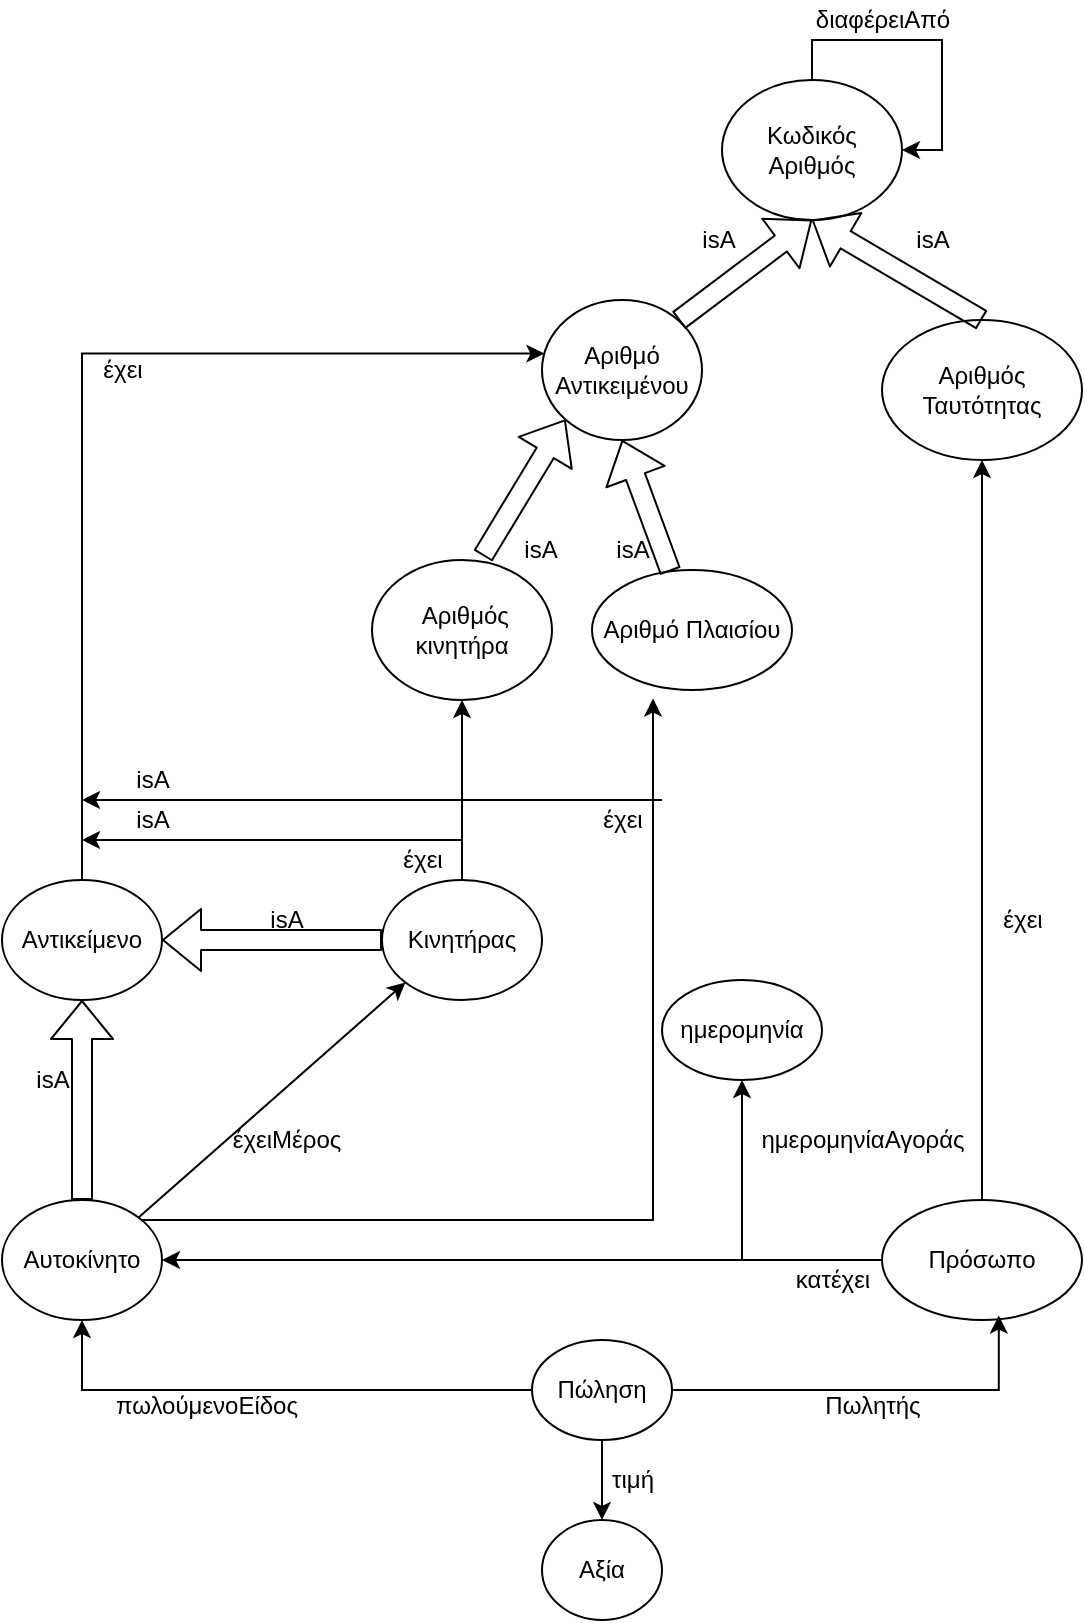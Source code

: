 <mxfile type="device" version="12.9.3"><diagram id="-pXXNhAbIfheRYnaEQa2" name="Page-1"><mxGraphModel shadow="0" math="0" pageHeight="1169" pageWidth="827" pageScale="1" page="1" fold="1" arrows="1" connect="1" tooltips="1" guides="1" gridSize="10" dy="1847" dx="1221" grid="1"><root><mxCell id="0"/><mxCell id="1" parent="0"/><mxCell id="EBYa-mNf4nQUu4K-708X-16" style="edgeStyle=orthogonalEdgeStyle;rounded=0;orthogonalLoop=1;jettySize=auto;html=1;exitX=0.5;exitY=0;exitDx=0;exitDy=0;entryX=0.015;entryY=0.383;entryDx=0;entryDy=0;entryPerimeter=0;" target="EBYa-mNf4nQUu4K-708X-8" parent="1" source="XkjM1sdVNeYfPSLso2oD-1" edge="1"><mxGeometry as="geometry" relative="1"><Array as="points"><mxPoint y="-223" x="110"/></Array></mxGeometry></mxCell><mxCell id="XkjM1sdVNeYfPSLso2oD-1" style="ellipse;whiteSpace=wrap;html=1;" value="Αντικείμενο" parent="1" vertex="1"><mxGeometry width="80" as="geometry" y="40" x="70" height="60"/></mxCell><mxCell id="EBYa-mNf4nQUu4K-708X-5" style="edgeStyle=orthogonalEdgeStyle;rounded=0;orthogonalLoop=1;jettySize=auto;html=1;entryX=0.305;entryY=1.071;entryDx=0;entryDy=0;entryPerimeter=0;" target="XkjM1sdVNeYfPSLso2oD-10" parent="1" source="XkjM1sdVNeYfPSLso2oD-2" edge="1"><mxGeometry as="geometry" relative="1"><mxPoint as="targetPoint" y="-20" x="400"/><Array as="points"><mxPoint y="210" x="395"/></Array></mxGeometry></mxCell><mxCell id="XkjM1sdVNeYfPSLso2oD-2" style="ellipse;whiteSpace=wrap;html=1;" value="Αυτοκίνητο" parent="1" vertex="1"><mxGeometry width="80" as="geometry" y="200" x="70" height="60"/></mxCell><mxCell id="XkjM1sdVNeYfPSLso2oD-3" style="ellipse;whiteSpace=wrap;html=1;" value="Κινητήρας" parent="1" vertex="1"><mxGeometry width="80" as="geometry" y="40" x="260" height="60"/></mxCell><mxCell id="XkjM1sdVNeYfPSLso2oD-4" style="shape=flexArrow;endArrow=classic;html=1;exitX=0.5;exitY=0;exitDx=0;exitDy=0;" target="XkjM1sdVNeYfPSLso2oD-1" value="" parent="1" source="XkjM1sdVNeYfPSLso2oD-2" edge="1"><mxGeometry width="50" as="geometry" height="50" relative="1"><mxPoint as="sourcePoint" y="158" x="110"/><mxPoint as="targetPoint" y="270" x="440"/></mxGeometry></mxCell><mxCell id="XkjM1sdVNeYfPSLso2oD-5" style="shape=flexArrow;endArrow=classic;html=1;exitX=0;exitY=0.5;exitDx=0;exitDy=0;entryX=1;entryY=0.5;entryDx=0;entryDy=0;" target="XkjM1sdVNeYfPSLso2oD-1" value="" parent="1" source="XkjM1sdVNeYfPSLso2oD-3" edge="1"><mxGeometry width="50" as="geometry" height="50" relative="1"><mxPoint as="sourcePoint" y="170" x="120"/><mxPoint as="targetPoint" y="110" x="120"/></mxGeometry></mxCell><mxCell id="XkjM1sdVNeYfPSLso2oD-6" style="text;html=1;align=center;verticalAlign=middle;resizable=0;points=[];autosize=1;" value="isA" parent="1" vertex="1"><mxGeometry width="30" as="geometry" y="50" x="197" height="20"/></mxCell><mxCell id="XkjM1sdVNeYfPSLso2oD-7" style="text;html=1;align=center;verticalAlign=middle;resizable=0;points=[];autosize=1;" value="isA" parent="1" vertex="1"><mxGeometry width="30" as="geometry" y="130" x="80" height="20"/></mxCell><mxCell id="XkjM1sdVNeYfPSLso2oD-8" style="endArrow=classic;html=1;exitX=1;exitY=0;exitDx=0;exitDy=0;entryX=0;entryY=1;entryDx=0;entryDy=0;" target="XkjM1sdVNeYfPSLso2oD-3" value="" parent="1" source="XkjM1sdVNeYfPSLso2oD-2" edge="1"><mxGeometry width="50" as="geometry" height="50" relative="1"><mxPoint as="sourcePoint" y="320" x="390"/><mxPoint as="targetPoint" y="270" x="440"/></mxGeometry></mxCell><mxCell id="XkjM1sdVNeYfPSLso2oD-9" style="text;html=1;align=center;verticalAlign=middle;resizable=0;points=[];autosize=1;" value="έχειΜέρος" parent="1" vertex="1"><mxGeometry width="70" as="geometry" y="160" x="177" height="20"/></mxCell><mxCell id="XkjM1sdVNeYfPSLso2oD-10" style="ellipse;whiteSpace=wrap;html=1;" value="Αριθμό Πλαισίου" parent="1" vertex="1"><mxGeometry width="100" as="geometry" y="-115" x="365" height="60"/></mxCell><mxCell id="XkjM1sdVNeYfPSLso2oD-15" style="ellipse;whiteSpace=wrap;html=1;" value="Πρόσωπο" parent="1" vertex="1"><mxGeometry width="100" as="geometry" y="200" x="510" height="60"/></mxCell><mxCell id="XkjM1sdVNeYfPSLso2oD-18" style="endArrow=classic;html=1;exitX=0.5;exitY=0;exitDx=0;exitDy=0;entryX=0.5;entryY=1;entryDx=0;entryDy=0;" target="EBYa-mNf4nQUu4K-708X-7" value="" parent="1" source="XkjM1sdVNeYfPSLso2oD-15" edge="1"><mxGeometry width="50" as="geometry" height="50" relative="1"><mxPoint as="sourcePoint" y="320" x="390"/><mxPoint as="targetPoint" y="-40" x="580"/></mxGeometry></mxCell><mxCell id="XkjM1sdVNeYfPSLso2oD-20" style="ellipse;whiteSpace=wrap;html=1;" value="ημερομηνία" parent="1" vertex="1"><mxGeometry width="80" as="geometry" y="90" x="400" height="50"/></mxCell><mxCell id="XkjM1sdVNeYfPSLso2oD-29" style="ellipse;whiteSpace=wrap;html=1;" value="Αξία" parent="1" vertex="1"><mxGeometry width="60" as="geometry" y="360" x="340" height="50"/></mxCell><mxCell id="XkjM1sdVNeYfPSLso2oD-32" style="endArrow=classic;html=1;exitX=0;exitY=0.5;exitDx=0;exitDy=0;entryX=1;entryY=0.5;entryDx=0;entryDy=0;" target="XkjM1sdVNeYfPSLso2oD-2" value="" parent="1" source="XkjM1sdVNeYfPSLso2oD-15" edge="1"><mxGeometry width="50" as="geometry" height="50" relative="1"><mxPoint as="sourcePoint" y="320" x="390"/><mxPoint as="targetPoint" y="230" x="474"/></mxGeometry></mxCell><mxCell id="XkjM1sdVNeYfPSLso2oD-34" style="text;html=1;align=center;verticalAlign=middle;resizable=0;points=[];autosize=1;" value="κατέχει" parent="1" vertex="1"><mxGeometry width="50" as="geometry" y="230" x="460" height="20"/></mxCell><mxCell id="XkjM1sdVNeYfPSLso2oD-38" style="endArrow=classic;html=1;entryX=0.5;entryY=1;entryDx=0;entryDy=0;" target="XkjM1sdVNeYfPSLso2oD-20" value="" parent="1" edge="1"><mxGeometry width="50" as="geometry" height="50" relative="1"><mxPoint as="sourcePoint" y="230" x="440"/><mxPoint as="targetPoint" y="270" x="440"/></mxGeometry></mxCell><mxCell id="XkjM1sdVNeYfPSLso2oD-39" style="text;html=1;align=center;verticalAlign=middle;resizable=0;points=[];autosize=1;" value="ημερομηνίαΑγοράς" parent="1" vertex="1"><mxGeometry width="120" as="geometry" y="160" x="440" height="20"/></mxCell><mxCell id="XkjM1sdVNeYfPSLso2oD-42" style="endArrow=classic;html=1;entryX=0.5;entryY=0;entryDx=0;entryDy=0;exitX=0.5;exitY=1;exitDx=0;exitDy=0;" target="XkjM1sdVNeYfPSLso2oD-29" value="" parent="1" source="EBYa-mNf4nQUu4K-708X-22" edge="1"><mxGeometry width="50" as="geometry" height="50" relative="1"><mxPoint as="sourcePoint" y="370" x="500"/><mxPoint as="targetPoint" y="270" x="440"/></mxGeometry></mxCell><mxCell id="XkjM1sdVNeYfPSLso2oD-43" style="text;html=1;align=center;verticalAlign=middle;resizable=0;points=[];autosize=1;" value="τιμή" parent="1" vertex="1"><mxGeometry width="40" as="geometry" y="330" x="365" height="20"/></mxCell><mxCell id="EBYa-mNf4nQUu4K-708X-1" style="ellipse;whiteSpace=wrap;html=1;" value="&amp;nbsp;Αριθμός&lt;br&gt;κινητήρα" parent="1" vertex="1"><mxGeometry width="90" as="geometry" y="-120" x="255" height="70"/></mxCell><mxCell id="EBYa-mNf4nQUu4K-708X-2" style="endArrow=classic;html=1;exitX=0.5;exitY=0;exitDx=0;exitDy=0;entryX=0.5;entryY=1;entryDx=0;entryDy=0;" target="EBYa-mNf4nQUu4K-708X-1" value="" parent="1" source="XkjM1sdVNeYfPSLso2oD-3" edge="1"><mxGeometry width="50" as="geometry" height="50" relative="1"><mxPoint as="sourcePoint" y="130" x="390"/><mxPoint as="targetPoint" y="80" x="440"/></mxGeometry></mxCell><mxCell id="EBYa-mNf4nQUu4K-708X-3" style="text;html=1;align=center;verticalAlign=middle;resizable=0;points=[];autosize=1;" value="έχει" parent="1" vertex="1"><mxGeometry width="40" as="geometry" y="20" x="260" height="20"/></mxCell><mxCell id="EBYa-mNf4nQUu4K-708X-4" style="text;html=1;align=center;verticalAlign=middle;resizable=0;points=[];autosize=1;" value="έχει" parent="1" vertex="1"><mxGeometry width="40" as="geometry" x="360" height="20"/></mxCell><mxCell id="EBYa-mNf4nQUu4K-708X-6" style="text;html=1;align=center;verticalAlign=middle;resizable=0;points=[];autosize=1;" value="έχει" parent="1" vertex="1"><mxGeometry width="40" as="geometry" y="50" x="560" height="20"/></mxCell><mxCell id="EBYa-mNf4nQUu4K-708X-7" style="ellipse;whiteSpace=wrap;html=1;" value="&lt;span style=&quot;display: inline ; float: none ; background-color: rgb(255 , 255 , 255) ; color: rgb(0 , 0 , 0) ; font-family: &amp;#34;helvetica&amp;#34; ; font-size: 12px ; font-style: normal ; font-variant: normal ; font-weight: normal ; letter-spacing: normal ; line-height: 1.2 ; overflow-wrap: normal ; text-align: center ; text-decoration: none ; text-indent: 0px ; text-transform: none ; white-space: nowrap ; word-spacing: 0px&quot;&gt;Αριθμός&lt;br&gt;Ταυτότητας&lt;/span&gt;" parent="1" vertex="1"><mxGeometry width="100" as="geometry" y="-240" x="510" height="70"/></mxCell><mxCell id="EBYa-mNf4nQUu4K-708X-8" style="ellipse;whiteSpace=wrap;html=1;" value="Αριθμό Αντικειμένου" parent="1" vertex="1"><mxGeometry width="80" as="geometry" y="-250" x="340" height="70"/></mxCell><mxCell id="EBYa-mNf4nQUu4K-708X-9" style="shape=flexArrow;endArrow=classic;html=1;entryX=0;entryY=1;entryDx=0;entryDy=0;exitX=0.616;exitY=-0.029;exitDx=0;exitDy=0;exitPerimeter=0;" target="EBYa-mNf4nQUu4K-708X-8" value="" parent="1" source="EBYa-mNf4nQUu4K-708X-1" edge="1"><mxGeometry width="50" as="geometry" height="50" relative="1"><mxPoint as="sourcePoint" x="390"/><mxPoint as="targetPoint" y="-50" x="440"/></mxGeometry></mxCell><mxCell id="EBYa-mNf4nQUu4K-708X-10" style="shape=flexArrow;endArrow=classic;html=1;entryX=0.5;entryY=1;entryDx=0;entryDy=0;" target="EBYa-mNf4nQUu4K-708X-8" value="" parent="1" source="XkjM1sdVNeYfPSLso2oD-10" edge="1"><mxGeometry width="50" as="geometry" height="50" relative="1"><mxPoint as="sourcePoint" y="-82.03" x="320.44"/><mxPoint as="targetPoint" y="-180.251" x="421.716"/></mxGeometry></mxCell><mxCell id="EBYa-mNf4nQUu4K-708X-12" style="text;html=1;align=center;verticalAlign=middle;resizable=0;points=[];autosize=1;" value="isA" parent="1" vertex="1"><mxGeometry width="30" as="geometry" y="-135" x="324" height="20"/></mxCell><mxCell id="EBYa-mNf4nQUu4K-708X-13" style="text;html=1;align=center;verticalAlign=middle;resizable=0;points=[];autosize=1;" value="isA" parent="1" vertex="1"><mxGeometry width="30" as="geometry" y="-290" x="413" height="20"/></mxCell><mxCell id="EBYa-mNf4nQUu4K-708X-14" style="text;html=1;align=center;verticalAlign=middle;resizable=0;points=[];autosize=1;" value="isA" parent="1" vertex="1"><mxGeometry width="30" as="geometry" y="-135" x="370" height="20"/></mxCell><mxCell id="EBYa-mNf4nQUu4K-708X-17" style="text;html=1;align=center;verticalAlign=middle;resizable=0;points=[];autosize=1;" value="έχει" parent="1" vertex="1"><mxGeometry width="40" as="geometry" y="-225" x="110" height="20"/></mxCell><mxCell id="EBYa-mNf4nQUu4K-708X-20" style="text;html=1;align=center;verticalAlign=middle;resizable=0;points=[];autosize=1;" value="διαφέρειΑπό" parent="1" vertex="1"><mxGeometry width="80" as="geometry" y="-400" x="470" height="20"/></mxCell><mxCell id="EBYa-mNf4nQUu4K-708X-25" style="edgeStyle=orthogonalEdgeStyle;rounded=0;orthogonalLoop=1;jettySize=auto;html=1;exitX=0;exitY=0.5;exitDx=0;exitDy=0;entryX=0.5;entryY=1;entryDx=0;entryDy=0;" target="XkjM1sdVNeYfPSLso2oD-2" parent="1" source="EBYa-mNf4nQUu4K-708X-22" edge="1"><mxGeometry as="geometry" relative="1"/></mxCell><mxCell id="EBYa-mNf4nQUu4K-708X-27" style="edgeStyle=orthogonalEdgeStyle;rounded=0;orthogonalLoop=1;jettySize=auto;html=1;exitX=1;exitY=0.5;exitDx=0;exitDy=0;entryX=0.584;entryY=0.963;entryDx=0;entryDy=0;entryPerimeter=0;" target="XkjM1sdVNeYfPSLso2oD-15" parent="1" source="EBYa-mNf4nQUu4K-708X-22" edge="1"><mxGeometry as="geometry" relative="1"/></mxCell><mxCell id="EBYa-mNf4nQUu4K-708X-28" style="text;html=1;align=center;verticalAlign=middle;resizable=0;points=[];labelBackgroundColor=#ffffff;" value="Πωλητής" parent="EBYa-mNf4nQUu4K-708X-27" vertex="1" connectable="0"><mxGeometry as="geometry" y="8" x="0.035" relative="1"><mxPoint as="offset" y="16" x="-4"/></mxGeometry></mxCell><mxCell id="EBYa-mNf4nQUu4K-708X-22" style="ellipse;whiteSpace=wrap;html=1;" value="Πώληση" parent="1" vertex="1"><mxGeometry width="70" as="geometry" y="270" x="335" height="50"/></mxCell><mxCell id="EBYa-mNf4nQUu4K-708X-26" style="text;html=1;align=center;verticalAlign=middle;resizable=0;points=[];autosize=1;" value="πωλούμενοΕίδος" parent="1" vertex="1"><mxGeometry width="110" as="geometry" y="293" x="117" height="20"/></mxCell><mxCell id="EBYa-mNf4nQUu4K-708X-30" style="endArrow=classic;html=1;exitX=1;exitY=0;exitDx=0;exitDy=0;exitPerimeter=0;" value="" parent="1" source="EBYa-mNf4nQUu4K-708X-3" edge="1"><mxGeometry width="50" as="geometry" height="50" relative="1"><mxPoint as="sourcePoint" y="10" x="300"/><mxPoint as="targetPoint" y="20" x="110"/></mxGeometry></mxCell><mxCell id="EBYa-mNf4nQUu4K-708X-31" style="endArrow=classic;html=1;" value="" parent="1" edge="1"><mxGeometry width="50" as="geometry" height="50" relative="1"><mxPoint as="sourcePoint" x="400"/><mxPoint as="targetPoint" x="110"/></mxGeometry></mxCell><mxCell id="EBYa-mNf4nQUu4K-708X-33" style="text;html=1;align=center;verticalAlign=middle;resizable=0;points=[];autosize=1;" value="isA" parent="1" vertex="1"><mxGeometry width="30" as="geometry" x="130" height="20"/></mxCell><mxCell id="EBYa-mNf4nQUu4K-708X-36" style="text;html=1;align=center;verticalAlign=middle;resizable=0;points=[];autosize=1;" value="isA" parent="1" vertex="1"><mxGeometry width="30" as="geometry" y="-20" x="130" height="20"/></mxCell><mxCell id="EBYa-mNf4nQUu4K-708X-39" style="ellipse;whiteSpace=wrap;html=1;" value="Κωδικός&lt;br&gt;Αριθμός" parent="1" vertex="1"><mxGeometry width="90" as="geometry" y="-360" x="430" height="70"/></mxCell><mxCell id="EBYa-mNf4nQUu4K-708X-40" style="shape=flexArrow;endArrow=classic;html=1;entryX=0.5;entryY=1;entryDx=0;entryDy=0;exitX=1;exitY=0;exitDx=0;exitDy=0;" target="EBYa-mNf4nQUu4K-708X-39" value="" parent="1" source="EBYa-mNf4nQUu4K-708X-8" edge="1"><mxGeometry width="50" as="geometry" height="50" relative="1"><mxPoint as="sourcePoint" y="-112.03" x="320.44"/><mxPoint as="targetPoint" y="-180.569" x="361.357"/></mxGeometry></mxCell><mxCell id="EBYa-mNf4nQUu4K-708X-41" style="edgeStyle=orthogonalEdgeStyle;rounded=0;orthogonalLoop=1;jettySize=auto;html=1;exitX=0.5;exitY=0;exitDx=0;exitDy=0;entryX=1;entryY=0.5;entryDx=0;entryDy=0;" target="EBYa-mNf4nQUu4K-708X-39" parent="1" source="EBYa-mNf4nQUu4K-708X-39" edge="1"><mxGeometry as="geometry" relative="1"/></mxCell><mxCell id="EBYa-mNf4nQUu4K-708X-42" style="shape=flexArrow;endArrow=classic;html=1;entryX=0.5;entryY=1;entryDx=0;entryDy=0;exitX=0.5;exitY=0;exitDx=0;exitDy=0;" target="EBYa-mNf4nQUu4K-708X-39" value="" parent="1" source="EBYa-mNf4nQUu4K-708X-7" edge="1"><mxGeometry width="50" as="geometry" height="50" relative="1"><mxPoint as="sourcePoint" y="-180" x="380"/><mxPoint as="targetPoint" y="-230" x="430"/></mxGeometry></mxCell><mxCell id="EBYa-mNf4nQUu4K-708X-43" style="text;html=1;align=center;verticalAlign=middle;resizable=0;points=[];autosize=1;" value="isA" parent="1" vertex="1"><mxGeometry width="30" as="geometry" y="-290" x="520" height="20"/></mxCell></root></mxGraphModel></diagram></mxfile>